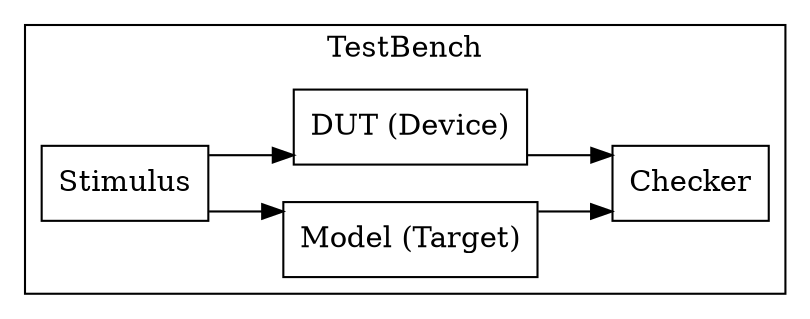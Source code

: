 digraph Project {
  // Introduction
  graph [rankdir = LR, splines=ortho];
  node[shape=record];

  // Blocks
  subgraph "cluster TestBench" { label = "TestBench";
    Stimulus[shape=box, label="Stimulus"];
    Model[shape=box, label="Model (Target)"];
    DUT[shape=box, label="DUT (Device)"];
    Checker[shape=box, label="Checker"];
  }

  // Sequence
  Stimulus -> Model;
  Stimulus -> DUT;
  Model -> Checker;
  DUT -> Checker;
}
